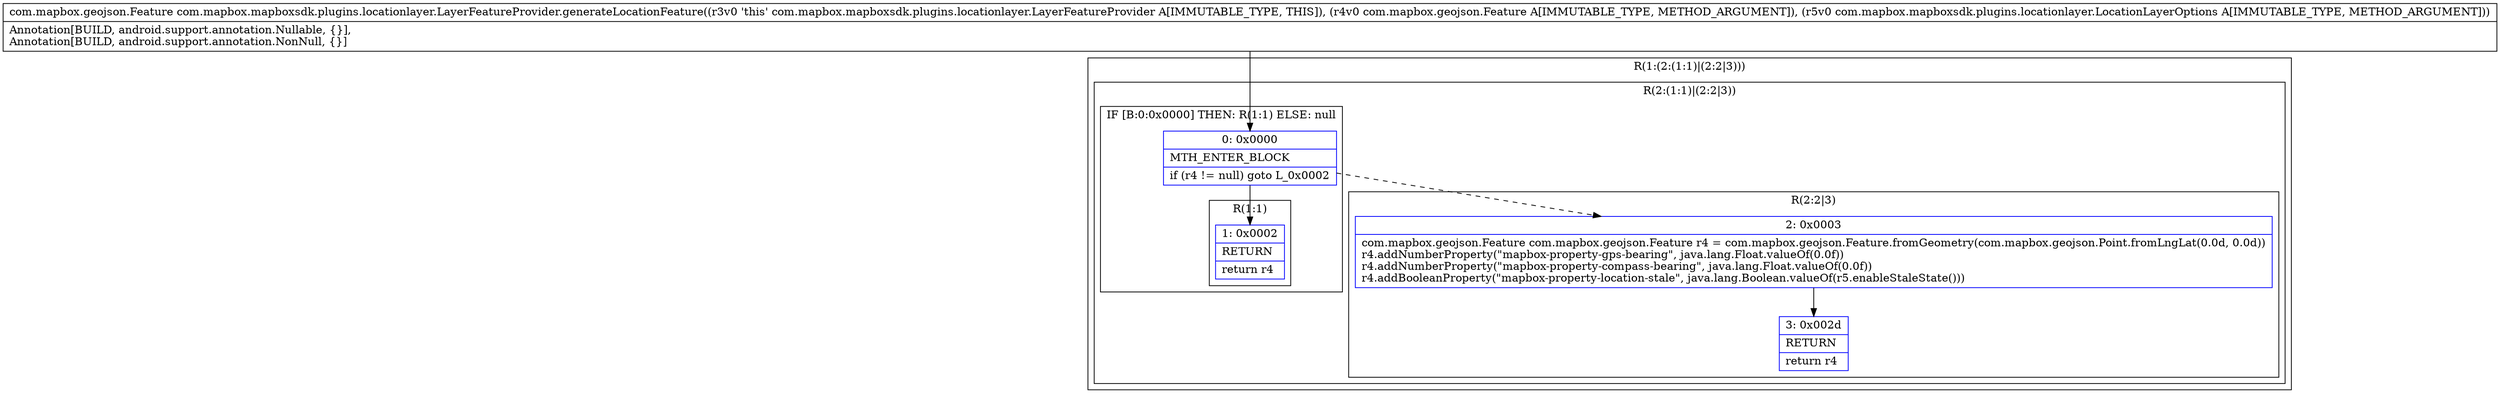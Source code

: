 digraph "CFG forcom.mapbox.mapboxsdk.plugins.locationlayer.LayerFeatureProvider.generateLocationFeature(Lcom\/mapbox\/geojson\/Feature;Lcom\/mapbox\/mapboxsdk\/plugins\/locationlayer\/LocationLayerOptions;)Lcom\/mapbox\/geojson\/Feature;" {
subgraph cluster_Region_1398442522 {
label = "R(1:(2:(1:1)|(2:2|3)))";
node [shape=record,color=blue];
subgraph cluster_Region_105183418 {
label = "R(2:(1:1)|(2:2|3))";
node [shape=record,color=blue];
subgraph cluster_IfRegion_466681957 {
label = "IF [B:0:0x0000] THEN: R(1:1) ELSE: null";
node [shape=record,color=blue];
Node_0 [shape=record,label="{0\:\ 0x0000|MTH_ENTER_BLOCK\l|if (r4 != null) goto L_0x0002\l}"];
subgraph cluster_Region_1038503444 {
label = "R(1:1)";
node [shape=record,color=blue];
Node_1 [shape=record,label="{1\:\ 0x0002|RETURN\l|return r4\l}"];
}
}
subgraph cluster_Region_1129044087 {
label = "R(2:2|3)";
node [shape=record,color=blue];
Node_2 [shape=record,label="{2\:\ 0x0003|com.mapbox.geojson.Feature com.mapbox.geojson.Feature r4 = com.mapbox.geojson.Feature.fromGeometry(com.mapbox.geojson.Point.fromLngLat(0.0d, 0.0d))\lr4.addNumberProperty(\"mapbox\-property\-gps\-bearing\", java.lang.Float.valueOf(0.0f))\lr4.addNumberProperty(\"mapbox\-property\-compass\-bearing\", java.lang.Float.valueOf(0.0f))\lr4.addBooleanProperty(\"mapbox\-property\-location\-stale\", java.lang.Boolean.valueOf(r5.enableStaleState()))\l}"];
Node_3 [shape=record,label="{3\:\ 0x002d|RETURN\l|return r4\l}"];
}
}
}
MethodNode[shape=record,label="{com.mapbox.geojson.Feature com.mapbox.mapboxsdk.plugins.locationlayer.LayerFeatureProvider.generateLocationFeature((r3v0 'this' com.mapbox.mapboxsdk.plugins.locationlayer.LayerFeatureProvider A[IMMUTABLE_TYPE, THIS]), (r4v0 com.mapbox.geojson.Feature A[IMMUTABLE_TYPE, METHOD_ARGUMENT]), (r5v0 com.mapbox.mapboxsdk.plugins.locationlayer.LocationLayerOptions A[IMMUTABLE_TYPE, METHOD_ARGUMENT]))  | Annotation[BUILD, android.support.annotation.Nullable, \{\}], \lAnnotation[BUILD, android.support.annotation.NonNull, \{\}]\l}"];
MethodNode -> Node_0;
Node_0 -> Node_1;
Node_0 -> Node_2[style=dashed];
Node_2 -> Node_3;
}

